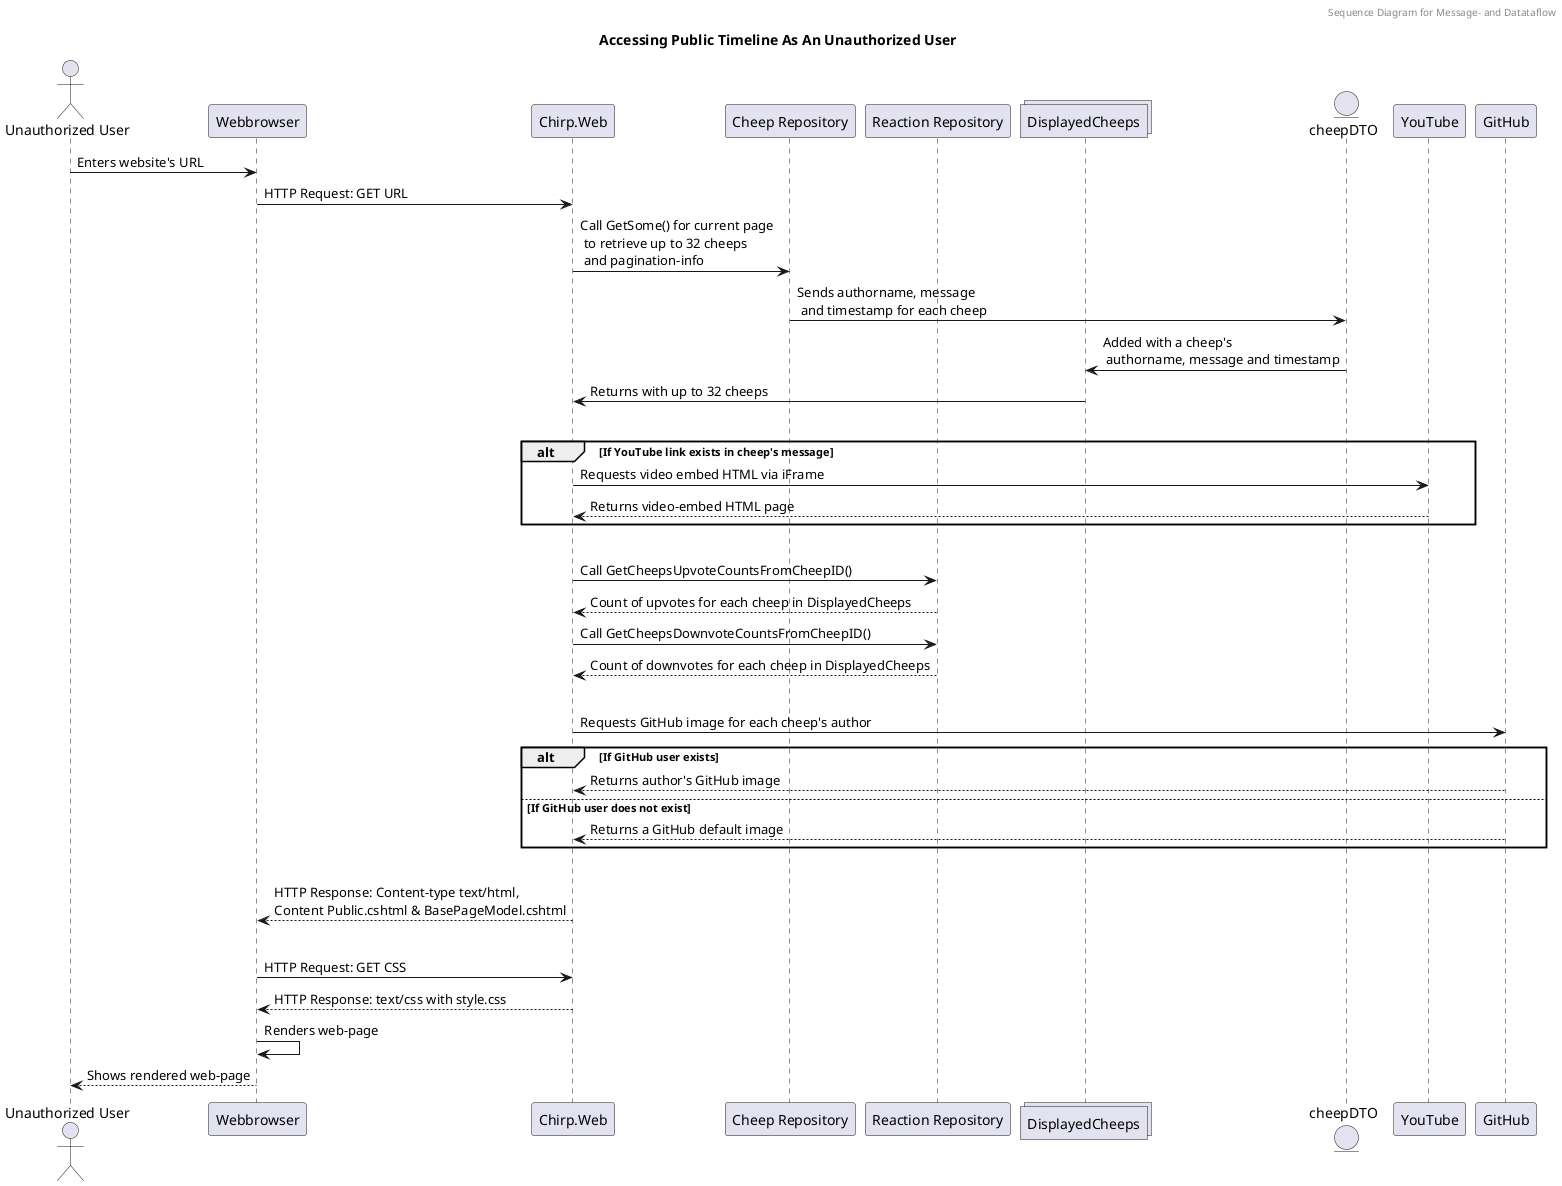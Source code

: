 @startuml
header Sequence Diagram for Message- and Datataflow
Title Accessing Public Timeline As An Unauthorized User


actor "Unauthorized User" as UnauthorizedUser
participant "Webbrowser" as Browser
participant "Chirp.Web" as ChirpWeb
participant "Cheep Repository" as CheepRepo
participant "Reaction Repository" as ReactionRepo
collections DisplayedCheeps as CheepsList
entity cheepDTO as CheepDTO


UnauthorizedUser -> Browser: Enters website's URL
Browser -> ChirpWeb: HTTP Request: GET URL

ChirpWeb -> CheepRepo: Call GetSome() for current page\n to retrieve up to 32 cheeps\n and pagination-info
CheepRepo -> CheepDTO: Sends authorname, message \n and timestamp for each cheep
CheepDTO -> CheepsList: Added with a cheep's \n authorname, message and timestamp
CheepsList -> ChirpWeb: Returns with up to 32 cheeps
|||
alt If YouTube link exists in cheep's message
    ChirpWeb -> YouTube: Requests video embed HTML via iFrame
    YouTube --> ChirpWeb: Returns video-embed HTML page
end
|||
ChirpWeb -> ReactionRepo: Call GetCheepsUpvoteCountsFromCheepID()
Return Count of upvotes for each cheep in DisplayedCheeps
ChirpWeb -> ReactionRepo: Call GetCheepsDownvoteCountsFromCheepID()
Return Count of downvotes for each cheep in DisplayedCheeps
|||

ChirpWeb -> GitHub: Requests GitHub image for each cheep's author
alt If GitHub user exists
    GitHub --> ChirpWeb: Returns author's GitHub image
else If GitHub user does not exist
    GitHub --> ChirpWeb: Returns a GitHub default image
end
|||

ChirpWeb --> Browser: HTTP Response: Content-type text/html,\nContent Public.cshtml & BasePageModel.cshtml
|||

Browser -> ChirpWeb: HTTP Request: GET CSS
ChirpWeb --> Browser: HTTP Response: text/css with style.css
Browser -> Browser: Renders web-page
Browser --> UnauthorizedUser: Shows rendered web-page
@enduml